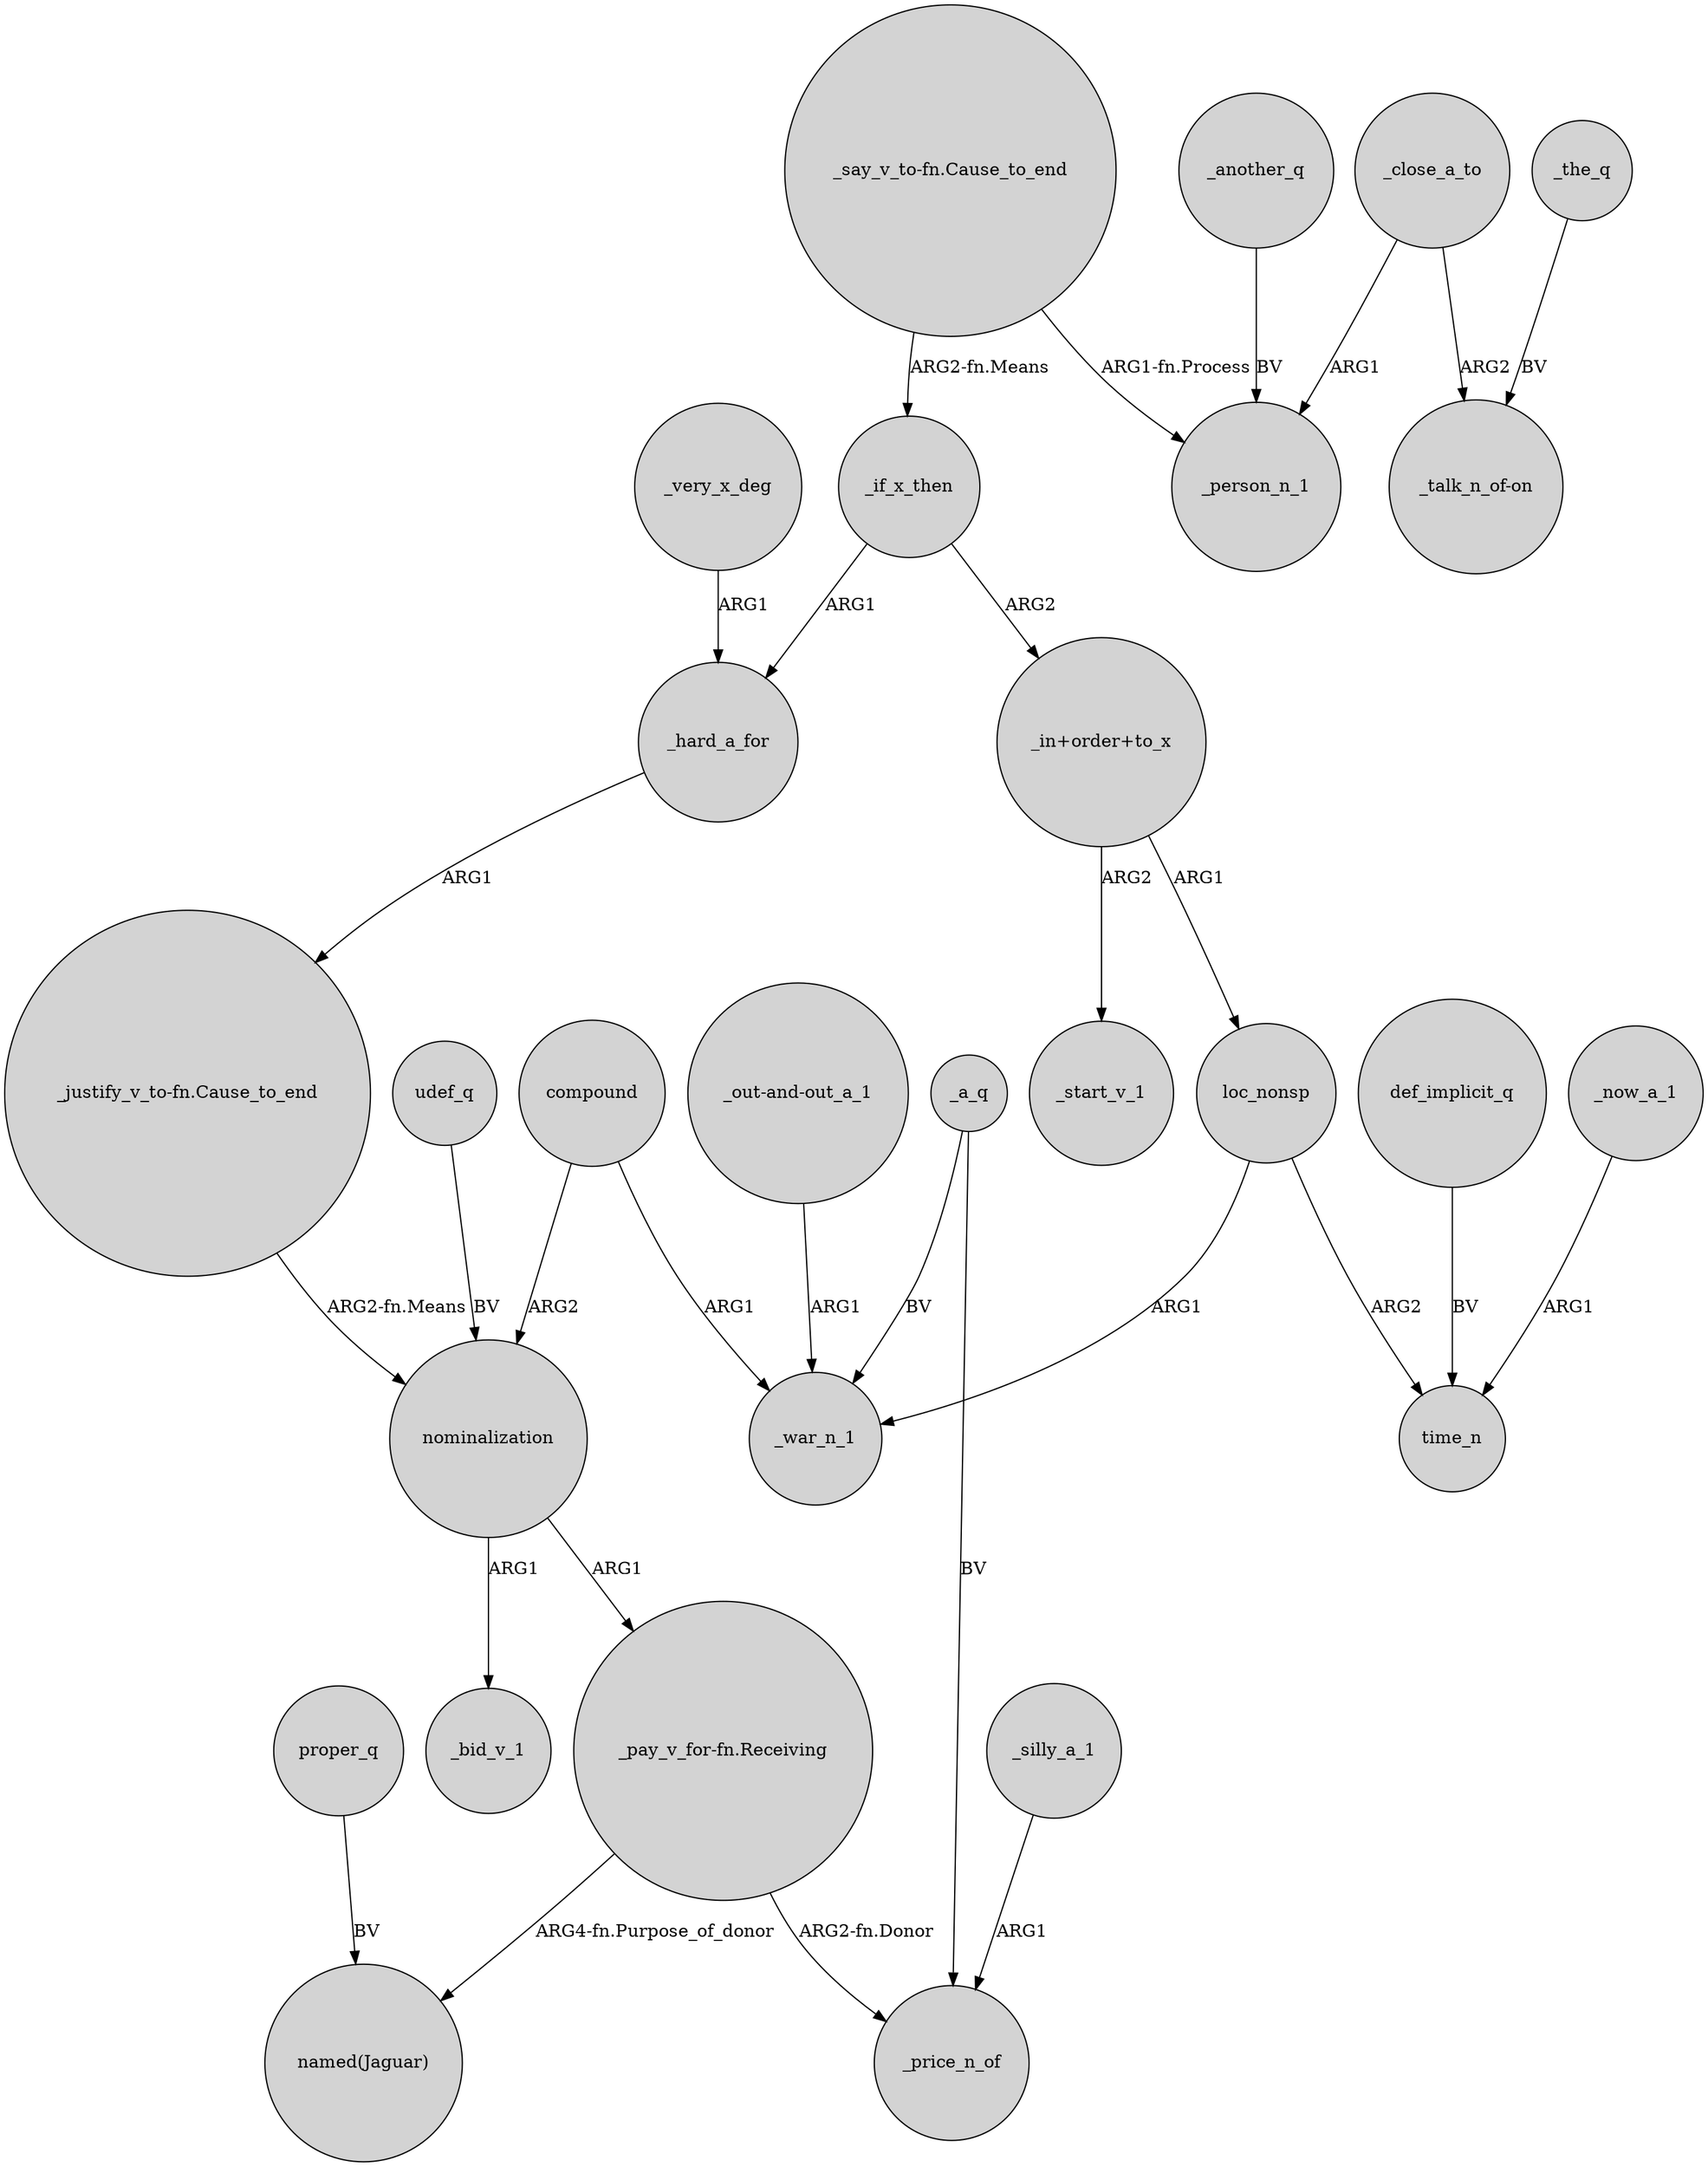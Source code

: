 digraph {
	node [shape=circle style=filled]
	_hard_a_for -> "_justify_v_to-fn.Cause_to_end" [label=ARG1]
	_very_x_deg -> _hard_a_for [label=ARG1]
	"_say_v_to-fn.Cause_to_end" -> _if_x_then [label="ARG2-fn.Means"]
	nominalization -> _bid_v_1 [label=ARG1]
	_close_a_to -> "_talk_n_of-on" [label=ARG2]
	udef_q -> nominalization [label=BV]
	"_justify_v_to-fn.Cause_to_end" -> nominalization [label="ARG2-fn.Means"]
	"_in+order+to_x" -> loc_nonsp [label=ARG1]
	_if_x_then -> "_in+order+to_x" [label=ARG2]
	_now_a_1 -> time_n [label=ARG1]
	compound -> nominalization [label=ARG2]
	nominalization -> "_pay_v_for-fn.Receiving" [label=ARG1]
	_if_x_then -> _hard_a_for [label=ARG1]
	_the_q -> "_talk_n_of-on" [label=BV]
	_another_q -> _person_n_1 [label=BV]
	proper_q -> "named(Jaguar)" [label=BV]
	_close_a_to -> _person_n_1 [label=ARG1]
	_a_q -> _war_n_1 [label=BV]
	loc_nonsp -> _war_n_1 [label=ARG1]
	"_out-and-out_a_1" -> _war_n_1 [label=ARG1]
	"_pay_v_for-fn.Receiving" -> "named(Jaguar)" [label="ARG4-fn.Purpose_of_donor"]
	loc_nonsp -> time_n [label=ARG2]
	"_pay_v_for-fn.Receiving" -> _price_n_of [label="ARG2-fn.Donor"]
	_silly_a_1 -> _price_n_of [label=ARG1]
	"_say_v_to-fn.Cause_to_end" -> _person_n_1 [label="ARG1-fn.Process"]
	"_in+order+to_x" -> _start_v_1 [label=ARG2]
	def_implicit_q -> time_n [label=BV]
	_a_q -> _price_n_of [label=BV]
	compound -> _war_n_1 [label=ARG1]
}
